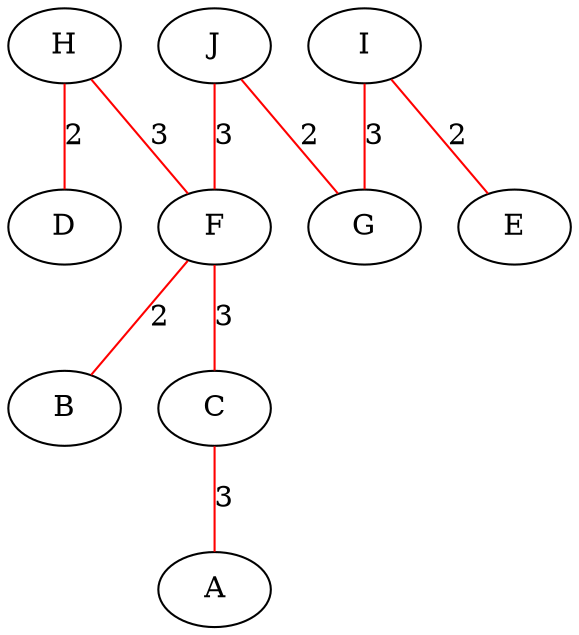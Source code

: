 graph streets{
    J -- F [weight=3, label="3", color="red"];
    J -- G [weight=2, label="2", color="red"];
    I -- G [weight=3, label="3", color="red"];
    I -- E [weight=2, label="2", color="red"];
    H -- D [weight=2, label="2", color="red"];
    H -- F [weight=3, label="3", color="red"];
    F -- B [weight=2, label="2", color="red"];
    F -- C [weight=3, label="3", color="red"];
    C -- A [weight=3, label="3", color="red"];
}
